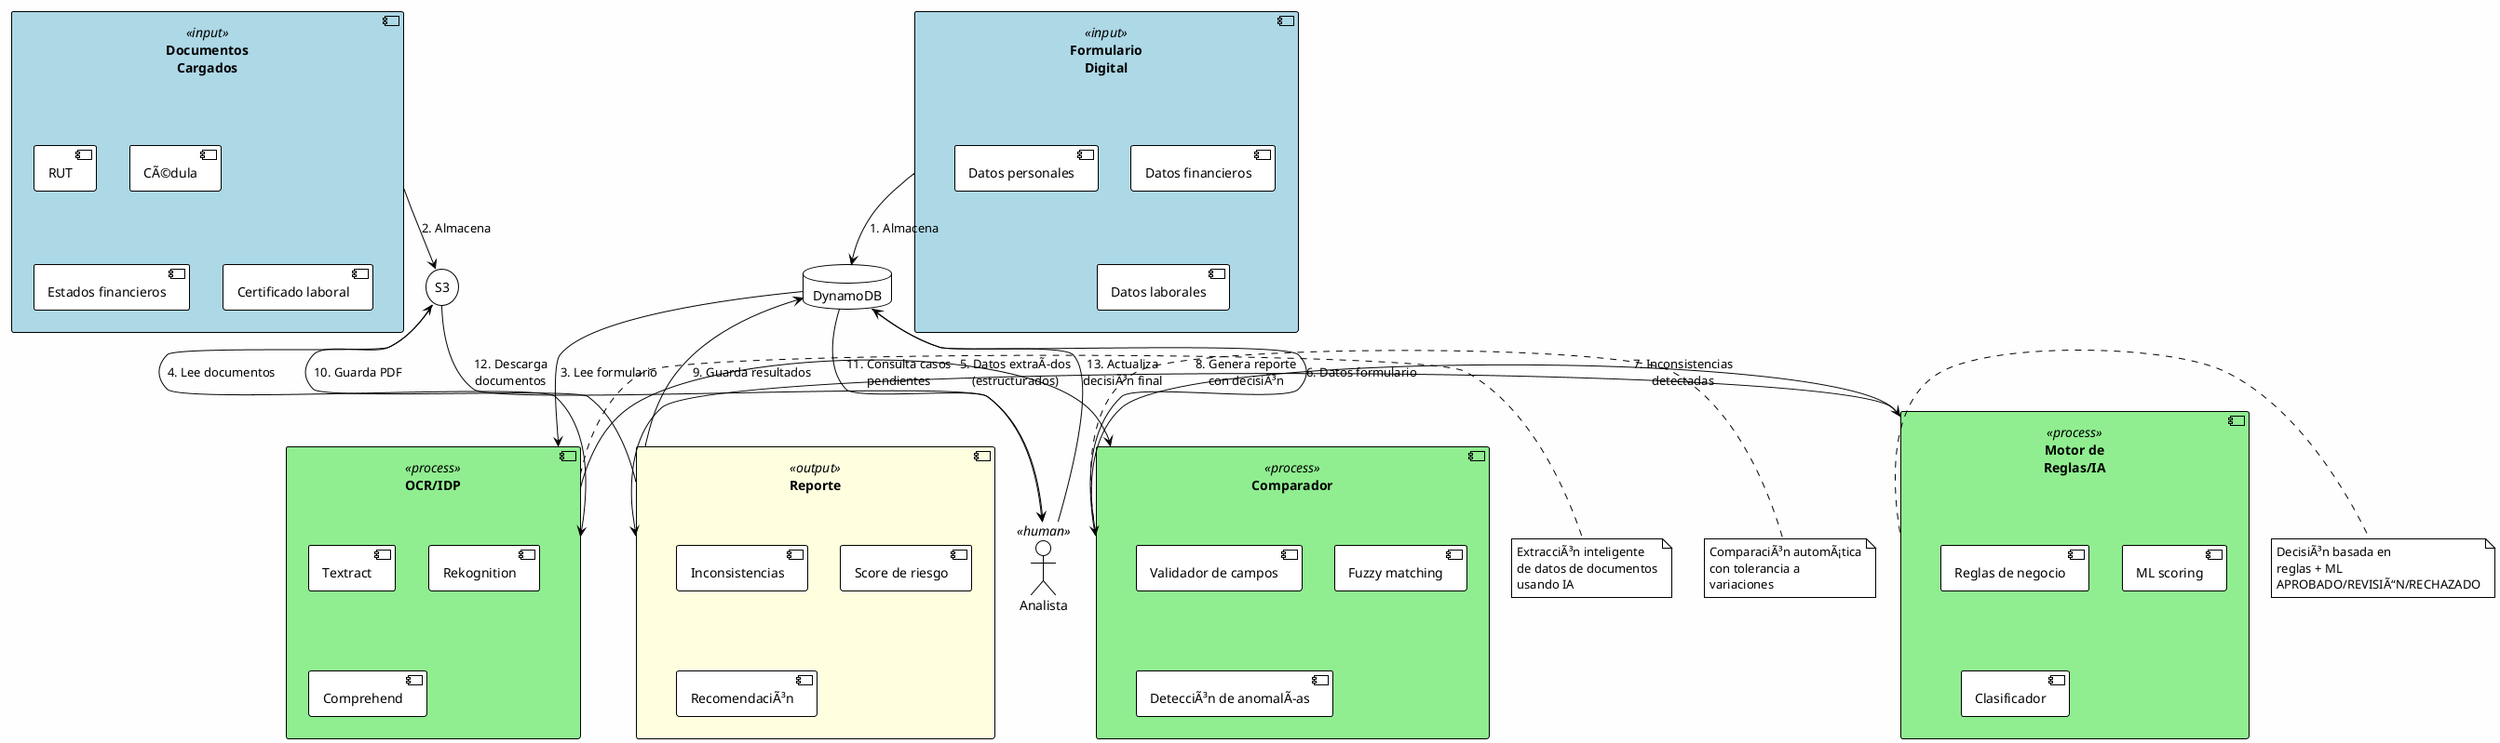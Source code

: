 ﻿@startuml
!theme plain

skinparam backgroundColor #FEFEFE
skinparam component {
    BackgroundColor<<input>> LightBlue
    BackgroundColor<<process>> LightGreen
    BackgroundColor<<output>> LightYellow
    BackgroundColor<<human>> LightCoral
}

component "Formulario\nDigital" as Form <<input>> {
    [Datos personales]
    [Datos financieros]
    [Datos laborales]
}

component "Documentos\nCargados" as Docs <<input>> {
    [CÃ©dula]
    [RUT]
    [Estados financieros]
    [Certificado laboral]
}

component "OCR/IDP" as OCR <<process>> {
    [Textract]
    [Rekognition]
    [Comprehend]
}

component "Comparador" as Comp <<process>> {
    [Validador de campos]
    [Fuzzy matching]
    [DetecciÃ³n de anomalÃ­as]
}

component "Motor de\nReglas/IA" as Motor <<process>> {
    [Reglas de negocio]
    [ML scoring]
    [Clasificador]
}

component "Reporte" as Report <<output>> {
    [Inconsistencias]
    [Score de riesgo]
    [RecomendaciÃ³n]
}

actor "Analista" as Analyst <<human>>

database "DynamoDB" as DB
storage "S3" as S3

Form --> DB: 1. Almacena
Docs --> S3: 2. Almacena

DB --> OCR: 3. Lee formulario
S3 --> OCR: 4. Lee documentos

OCR --> Comp: 5. Datos extraÃ­dos\n(estructurados)
DB --> Comp: 6. Datos formulario

Comp --> Motor: 7. Inconsistencias\ndetectadas

Motor --> Report: 8. Genera reporte\ncon decisiÃ³n

Report --> DB: 9. Guarda resultados
Report --> S3: 10. Guarda PDF

DB --> Analyst: 11. Consulta casos\npendientes
S3 --> Analyst: 12. Descarga\ndocumentos

Analyst --> DB: 13. Actualiza\ndecisiÃ³n final

note right of OCR
  ExtracciÃ³n inteligente
  de datos de documentos
  usando IA
end note

note right of Comp
  ComparaciÃ³n automÃ¡tica
  con tolerancia a
  variaciones
end note

note right of Motor
  DecisiÃ³n basada en
  reglas + ML
  APROBADO/REVISIÃ“N/RECHAZADO
end note

@enduml
